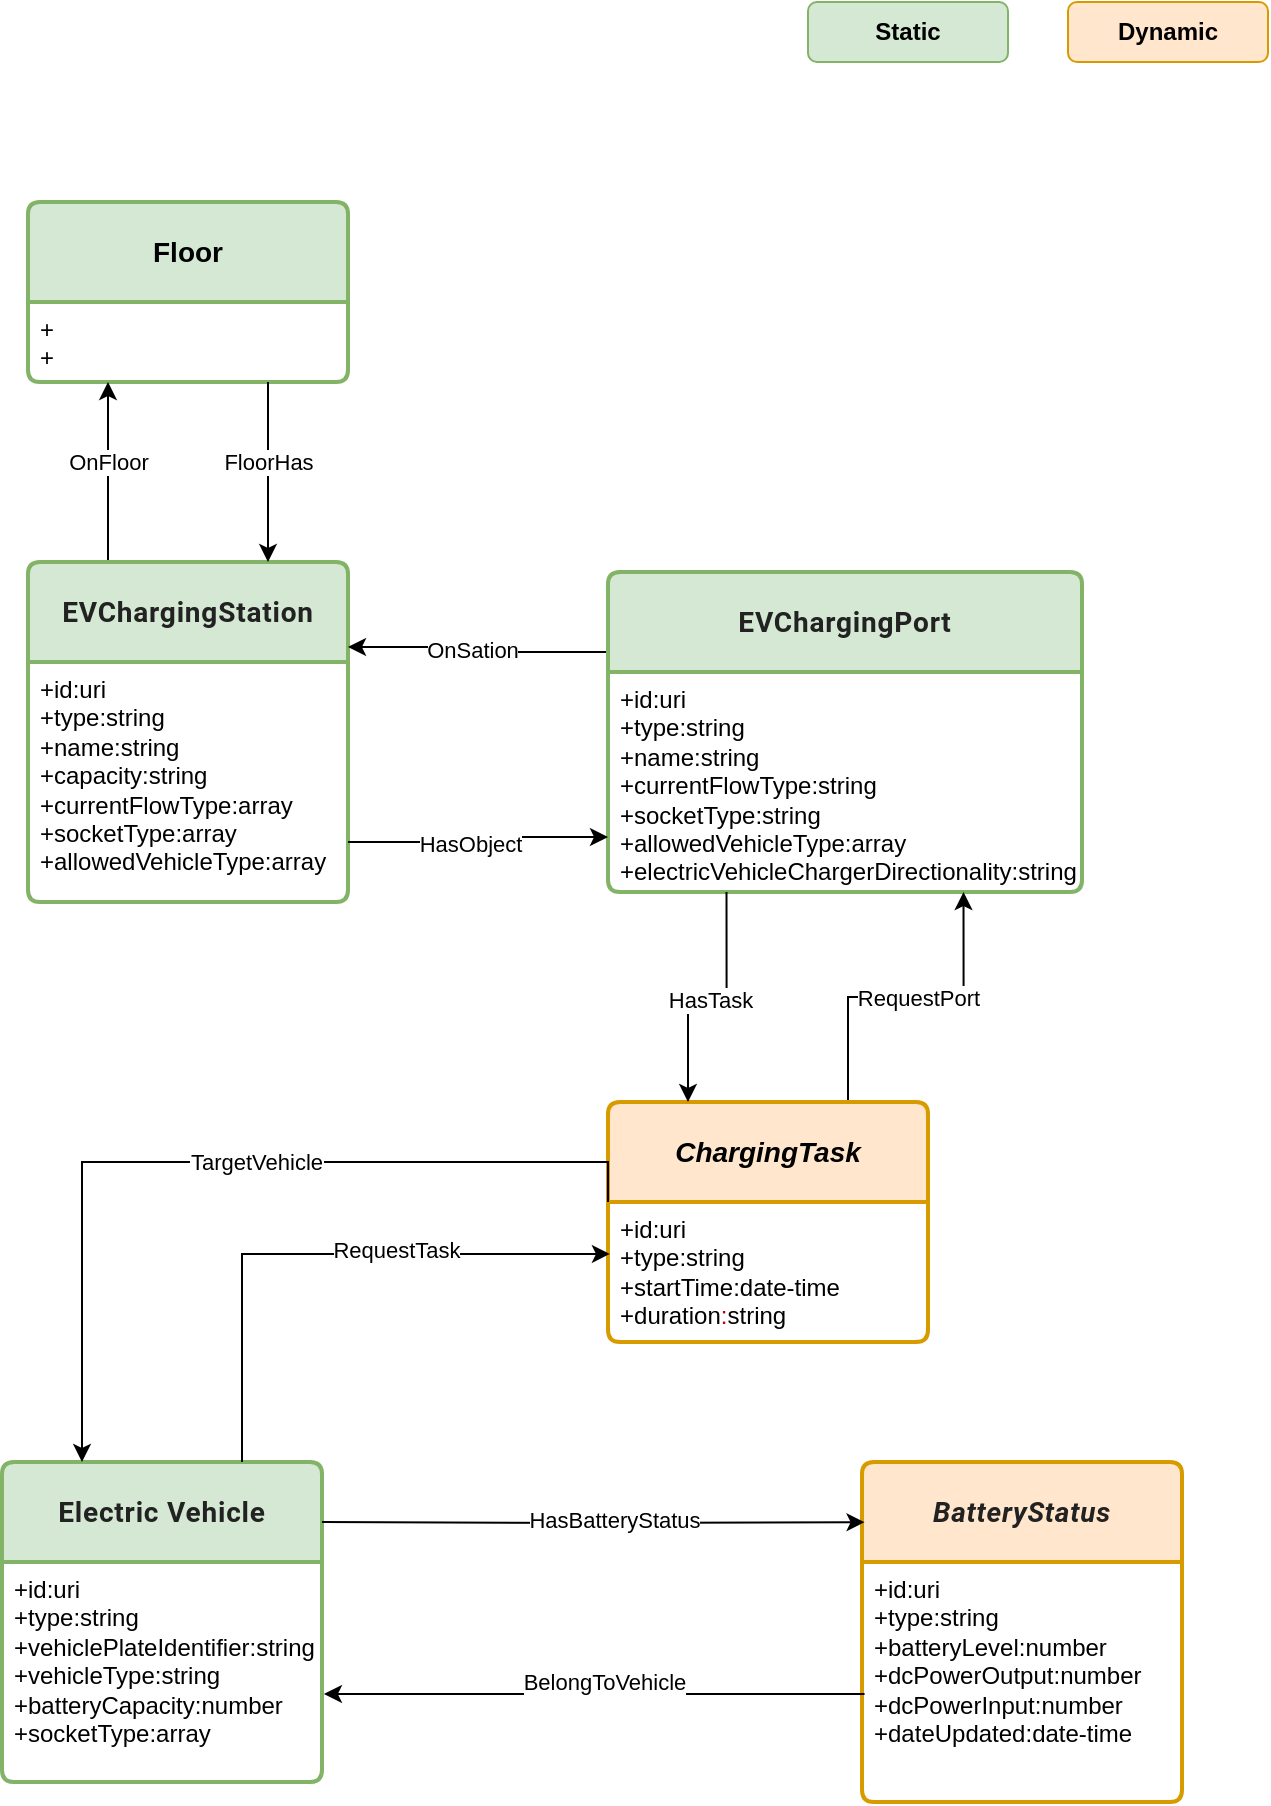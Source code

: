 <mxfile version="27.0.4">
  <diagram name="第 1 页" id="2e9wywPAl8YNgeacAOSW">
    <mxGraphModel dx="542" dy="277" grid="1" gridSize="10" guides="1" tooltips="1" connect="1" arrows="1" fold="1" page="1" pageScale="1" pageWidth="827" pageHeight="1169" math="0" shadow="0">
      <root>
        <mxCell id="0" />
        <mxCell id="1" parent="0" />
        <mxCell id="8s0QgIOhgteTXl5FFG2F-1" value="&lt;b&gt;Floor&lt;/b&gt;" style="swimlane;childLayout=stackLayout;horizontal=1;startSize=50;horizontalStack=0;rounded=1;fontSize=14;fontStyle=0;strokeWidth=2;resizeParent=0;resizeLast=1;shadow=0;dashed=0;align=center;arcSize=4;whiteSpace=wrap;html=1;fillColor=#d5e8d4;strokeColor=#82b366;" vertex="1" parent="1">
          <mxGeometry x="183" y="120" width="160" height="90" as="geometry" />
        </mxCell>
        <mxCell id="8s0QgIOhgteTXl5FFG2F-2" value="+&lt;br&gt;+" style="align=left;strokeColor=none;fillColor=none;spacingLeft=4;spacingRight=4;fontSize=12;verticalAlign=top;resizable=0;rotatable=0;part=1;html=1;whiteSpace=wrap;" vertex="1" parent="8s0QgIOhgteTXl5FFG2F-1">
          <mxGeometry y="50" width="160" height="40" as="geometry" />
        </mxCell>
        <mxCell id="8s0QgIOhgteTXl5FFG2F-33" style="edgeStyle=orthogonalEdgeStyle;rounded=0;orthogonalLoop=1;jettySize=auto;html=1;entryX=0.5;entryY=1;entryDx=0;entryDy=0;" edge="1" parent="8s0QgIOhgteTXl5FFG2F-1" source="8s0QgIOhgteTXl5FFG2F-1" target="8s0QgIOhgteTXl5FFG2F-2">
          <mxGeometry relative="1" as="geometry" />
        </mxCell>
        <mxCell id="8s0QgIOhgteTXl5FFG2F-30" style="edgeStyle=orthogonalEdgeStyle;rounded=0;orthogonalLoop=1;jettySize=auto;html=1;exitX=0.25;exitY=0;exitDx=0;exitDy=0;entryX=0.25;entryY=1;entryDx=0;entryDy=0;" edge="1" parent="1" source="8s0QgIOhgteTXl5FFG2F-3" target="8s0QgIOhgteTXl5FFG2F-2">
          <mxGeometry relative="1" as="geometry" />
        </mxCell>
        <mxCell id="8s0QgIOhgteTXl5FFG2F-3" value="&lt;span style=&quot;color: rgb(34, 34, 34); font-family: &amp;quot;Google Sans&amp;quot;, Roboto, RobotoDraft, Helvetica, Arial, sans-serif; font-weight: 700; letter-spacing: 0.4px; text-align: start; white-space: pre;&quot;&gt;EVChargingStation&lt;/span&gt;" style="swimlane;childLayout=stackLayout;horizontal=1;startSize=50;horizontalStack=0;rounded=1;fontSize=14;fontStyle=0;strokeWidth=2;resizeParent=0;resizeLast=1;shadow=0;dashed=0;align=center;arcSize=4;whiteSpace=wrap;html=1;fillColor=#d5e8d4;strokeColor=#82b366;" vertex="1" parent="1">
          <mxGeometry x="183" y="300" width="160" height="170" as="geometry" />
        </mxCell>
        <mxCell id="8s0QgIOhgteTXl5FFG2F-4" value="+id:uri&lt;br&gt;+type:string&lt;br&gt;+name:string&lt;div&gt;&lt;div&gt;+capacity:string&lt;/div&gt;&lt;div&gt;+currentFlowType:&lt;span style=&quot;background-color: transparent; color: light-dark(rgb(0, 0, 0), rgb(255, 255, 255));&quot;&gt;array&lt;/span&gt;&lt;/div&gt;&lt;div&gt;+socketType:array&lt;/div&gt;&lt;div&gt;+allowedVehicleType:&lt;span style=&quot;background-color: transparent; color: light-dark(rgb(0, 0, 0), rgb(255, 255, 255));&quot;&gt;array&lt;/span&gt;&lt;/div&gt;&lt;div&gt;&lt;br&gt;&lt;/div&gt;&lt;/div&gt;" style="align=left;strokeColor=none;fillColor=none;spacingLeft=4;spacingRight=4;fontSize=12;verticalAlign=top;resizable=0;rotatable=0;part=1;html=1;whiteSpace=wrap;" vertex="1" parent="8s0QgIOhgteTXl5FFG2F-3">
          <mxGeometry y="50" width="160" height="120" as="geometry" />
        </mxCell>
        <mxCell id="8s0QgIOhgteTXl5FFG2F-32" style="edgeStyle=orthogonalEdgeStyle;rounded=0;orthogonalLoop=1;jettySize=auto;html=1;exitX=0;exitY=0.25;exitDx=0;exitDy=0;entryX=1;entryY=0.25;entryDx=0;entryDy=0;" edge="1" parent="1" source="8s0QgIOhgteTXl5FFG2F-7" target="8s0QgIOhgteTXl5FFG2F-3">
          <mxGeometry relative="1" as="geometry" />
        </mxCell>
        <mxCell id="8s0QgIOhgteTXl5FFG2F-46" value="OnSation" style="edgeLabel;html=1;align=center;verticalAlign=middle;resizable=0;points=[];" vertex="1" connectable="0" parent="8s0QgIOhgteTXl5FFG2F-32">
          <mxGeometry x="0.061" y="1" relative="1" as="geometry">
            <mxPoint as="offset" />
          </mxGeometry>
        </mxCell>
        <mxCell id="8s0QgIOhgteTXl5FFG2F-7" value="&lt;span style=&quot;color: rgb(34, 34, 34); font-family: &amp;quot;Google Sans&amp;quot;, Roboto, RobotoDraft, Helvetica, Arial, sans-serif; font-weight: 700; letter-spacing: 0.4px; text-align: start; white-space: pre;&quot;&gt;EVChargingPort&lt;/span&gt;" style="swimlane;childLayout=stackLayout;horizontal=1;startSize=50;horizontalStack=0;rounded=1;fontSize=14;fontStyle=0;strokeWidth=2;resizeParent=0;resizeLast=1;shadow=0;dashed=0;align=center;arcSize=4;whiteSpace=wrap;html=1;fillColor=#d5e8d4;strokeColor=#82b366;" vertex="1" parent="1">
          <mxGeometry x="473" y="305" width="237" height="160" as="geometry" />
        </mxCell>
        <mxCell id="8s0QgIOhgteTXl5FFG2F-8" value="+id:uri&lt;br&gt;+type:string&lt;br&gt;+name:string&lt;div&gt;&lt;div&gt;&lt;span style=&quot;background-color: transparent; color: light-dark(rgb(0, 0, 0), rgb(255, 255, 255));&quot;&gt;+currentFlowType:&lt;/span&gt;&lt;span style=&quot;background-color: transparent; color: light-dark(rgb(0, 0, 0), rgb(255, 255, 255));&quot;&gt;string&lt;/span&gt;&lt;/div&gt;&lt;div&gt;+socketType:&lt;span style=&quot;background-color: transparent; color: light-dark(rgb(0, 0, 0), rgb(255, 255, 255));&quot;&gt;string&lt;/span&gt;&lt;/div&gt;&lt;div&gt;&lt;div&gt;+allowedVehicleType:&lt;span style=&quot;background-color: transparent; color: light-dark(rgb(0, 0, 0), rgb(255, 255, 255));&quot;&gt;array&lt;/span&gt;&lt;/div&gt;&lt;div&gt;&lt;div&gt;+electricVehicleChargerDirectionality:&lt;span style=&quot;background-color: transparent;&quot;&gt;string&lt;/span&gt;&lt;/div&gt;&lt;/div&gt;&lt;/div&gt;&lt;/div&gt;" style="align=left;strokeColor=none;fillColor=none;spacingLeft=4;spacingRight=4;fontSize=12;verticalAlign=top;resizable=0;rotatable=0;part=1;html=1;whiteSpace=wrap;" vertex="1" parent="8s0QgIOhgteTXl5FFG2F-7">
          <mxGeometry y="50" width="237" height="110" as="geometry" />
        </mxCell>
        <mxCell id="8s0QgIOhgteTXl5FFG2F-9" value="&lt;span style=&quot;color: rgb(34, 34, 34); font-family: &amp;quot;Google Sans&amp;quot;, Roboto, RobotoDraft, Helvetica, Arial, sans-serif; font-weight: 700; letter-spacing: 0.4px; text-align: start; white-space: pre;&quot;&gt;Electric Vehicle&lt;/span&gt;" style="swimlane;childLayout=stackLayout;horizontal=1;startSize=50;horizontalStack=0;rounded=1;fontSize=14;fontStyle=0;strokeWidth=2;resizeParent=0;resizeLast=1;shadow=0;dashed=0;align=center;arcSize=4;whiteSpace=wrap;html=1;fillColor=#d5e8d4;strokeColor=#82b366;" vertex="1" parent="1">
          <mxGeometry x="170" y="750" width="160" height="160" as="geometry" />
        </mxCell>
        <mxCell id="8s0QgIOhgteTXl5FFG2F-10" value="+id:uri&lt;br&gt;+type:string&lt;br&gt;&lt;div&gt;&lt;div&gt;&lt;span style=&quot;background-color: transparent;&quot;&gt;+vehiclePlateIdentifier:&lt;/span&gt;&lt;span style=&quot;background-color: transparent;&quot;&gt;string&lt;/span&gt;&lt;/div&gt;&lt;div&gt;&lt;span style=&quot;background-color: transparent; color: light-dark(rgb(0, 0, 0), rgb(255, 255, 255));&quot;&gt;+vehicleType:&lt;/span&gt;&lt;span style=&quot;background-color: transparent; color: light-dark(rgb(0, 0, 0), rgb(255, 255, 255));&quot;&gt;string&lt;/span&gt;&lt;/div&gt;&lt;/div&gt;&lt;div&gt;&lt;div&gt;&lt;span style=&quot;background-color: transparent;&quot;&gt;+batteryCapacity:&lt;/span&gt;&lt;span style=&quot;background-color: transparent; color: light-dark(rgb(0, 0, 0), rgb(255, 255, 255));&quot;&gt;number&lt;/span&gt;&lt;/div&gt;&lt;/div&gt;&lt;div&gt;+socketType:&lt;span style=&quot;background-color: transparent; color: light-dark(rgb(0, 0, 0), rgb(255, 255, 255));&quot;&gt;array&lt;/span&gt;&lt;/div&gt;&lt;div&gt;&lt;span style=&quot;background-color: transparent;&quot;&gt;&lt;br&gt;&lt;/span&gt;&lt;/div&gt;" style="align=left;strokeColor=none;fillColor=none;spacingLeft=4;spacingRight=4;fontSize=12;verticalAlign=top;resizable=0;rotatable=0;part=1;html=1;whiteSpace=wrap;" vertex="1" parent="8s0QgIOhgteTXl5FFG2F-9">
          <mxGeometry y="50" width="160" height="110" as="geometry" />
        </mxCell>
        <mxCell id="8s0QgIOhgteTXl5FFG2F-11" value="&lt;span style=&quot;color: rgb(34, 34, 34); font-family: &amp;quot;Google Sans&amp;quot;, Roboto, RobotoDraft, Helvetica, Arial, sans-serif; font-weight: 700; letter-spacing: 0.4px; text-align: start; white-space: pre;&quot;&gt;&lt;i&gt;BatteryStatus&lt;/i&gt;&lt;/span&gt;" style="swimlane;childLayout=stackLayout;horizontal=1;startSize=50;horizontalStack=0;rounded=1;fontSize=14;fontStyle=0;strokeWidth=2;resizeParent=0;resizeLast=1;shadow=0;dashed=0;align=center;arcSize=4;whiteSpace=wrap;html=1;fillColor=#ffe6cc;strokeColor=#d79b00;" vertex="1" parent="1">
          <mxGeometry x="600" y="750" width="160" height="170" as="geometry" />
        </mxCell>
        <mxCell id="8s0QgIOhgteTXl5FFG2F-12" value="+id:uri&lt;br&gt;+type:string&lt;br&gt;&lt;div&gt;&lt;div&gt;&lt;span style=&quot;background-color: transparent;&quot;&gt;+batteryLevel:&lt;/span&gt;&lt;span style=&quot;background-color: transparent;&quot;&gt;number&lt;/span&gt;&lt;/div&gt;&lt;div&gt;+dcPowerOutput:&lt;span style=&quot;background-color: transparent; color: light-dark(rgb(0, 0, 0), rgb(255, 255, 255));&quot;&gt;number&lt;/span&gt;&lt;/div&gt;&lt;div&gt;+dcPowerInput:&lt;span style=&quot;background-color: transparent;&quot;&gt;number&lt;/span&gt;&lt;/div&gt;&lt;/div&gt;&lt;div&gt;+dateUpdated:&lt;span style=&quot;background-color: transparent;&quot;&gt;date-time&lt;/span&gt;&lt;/div&gt;" style="align=left;strokeColor=none;fillColor=none;spacingLeft=4;spacingRight=4;fontSize=12;verticalAlign=top;resizable=0;rotatable=0;part=1;html=1;whiteSpace=wrap;" vertex="1" parent="8s0QgIOhgteTXl5FFG2F-11">
          <mxGeometry y="50" width="160" height="120" as="geometry" />
        </mxCell>
        <mxCell id="8s0QgIOhgteTXl5FFG2F-18" style="edgeStyle=orthogonalEdgeStyle;rounded=0;orthogonalLoop=1;jettySize=auto;html=1;entryX=1.006;entryY=0.6;entryDx=0;entryDy=0;entryPerimeter=0;exitX=0.008;exitY=0.55;exitDx=0;exitDy=0;exitPerimeter=0;" edge="1" parent="1" source="8s0QgIOhgteTXl5FFG2F-12" target="8s0QgIOhgteTXl5FFG2F-10">
          <mxGeometry relative="1" as="geometry">
            <mxPoint x="550" y="850" as="sourcePoint" />
            <Array as="points" />
          </mxGeometry>
        </mxCell>
        <mxCell id="8s0QgIOhgteTXl5FFG2F-58" value="BelongToVehicle" style="edgeLabel;html=1;align=center;verticalAlign=middle;resizable=0;points=[];" vertex="1" connectable="0" parent="8s0QgIOhgteTXl5FFG2F-18">
          <mxGeometry x="0.074" y="-2" relative="1" as="geometry">
            <mxPoint x="14" y="-4" as="offset" />
          </mxGeometry>
        </mxCell>
        <mxCell id="8s0QgIOhgteTXl5FFG2F-24" style="edgeStyle=orthogonalEdgeStyle;rounded=0;orthogonalLoop=1;jettySize=auto;html=1;exitX=0.75;exitY=0;exitDx=0;exitDy=0;entryX=0.75;entryY=1;entryDx=0;entryDy=0;" edge="1" parent="1" source="8s0QgIOhgteTXl5FFG2F-20" target="8s0QgIOhgteTXl5FFG2F-8">
          <mxGeometry relative="1" as="geometry" />
        </mxCell>
        <mxCell id="8s0QgIOhgteTXl5FFG2F-62" value="RequestPort" style="edgeLabel;html=1;align=center;verticalAlign=middle;resizable=0;points=[];" vertex="1" connectable="0" parent="8s0QgIOhgteTXl5FFG2F-24">
          <mxGeometry x="0.073" relative="1" as="geometry">
            <mxPoint as="offset" />
          </mxGeometry>
        </mxCell>
        <mxCell id="8s0QgIOhgteTXl5FFG2F-20" value="&lt;b&gt;&lt;i&gt;ChargingTask&lt;/i&gt;&lt;/b&gt;" style="swimlane;childLayout=stackLayout;horizontal=1;startSize=50;horizontalStack=0;rounded=1;fontSize=14;fontStyle=0;strokeWidth=2;resizeParent=0;resizeLast=1;shadow=0;dashed=0;align=center;arcSize=4;whiteSpace=wrap;html=1;fillColor=#ffe6cc;strokeColor=#d79b00;" vertex="1" parent="1">
          <mxGeometry x="473" y="570" width="160" height="120" as="geometry" />
        </mxCell>
        <mxCell id="8s0QgIOhgteTXl5FFG2F-21" value="+id:uri&lt;br&gt;+type:string&lt;br&gt;&lt;div&gt;&lt;div&gt;&lt;span style=&quot;background-color: transparent; color: light-dark(rgb(0, 0, 0), rgb(255, 255, 255));&quot;&gt;+startTime:&lt;/span&gt;&lt;span style=&quot;background-color: transparent; color: light-dark(rgb(0, 0, 0), rgb(255, 255, 255));&quot;&gt;date-time&lt;/span&gt;&lt;/div&gt;&lt;/div&gt;&lt;div&gt;+d&lt;span style=&quot;background-color: transparent;&quot;&gt;uration&lt;font color=&quot;rgba(0, 0, 0, 0)&quot;&gt;:&lt;/font&gt;&lt;/span&gt;&lt;span style=&quot;background-color: transparent; color: light-dark(rgb(0, 0, 0), rgb(255, 255, 255));&quot;&gt;string&lt;/span&gt;&lt;/div&gt;" style="align=left;strokeColor=none;fillColor=none;spacingLeft=4;spacingRight=4;fontSize=12;verticalAlign=top;resizable=0;rotatable=0;part=1;html=1;whiteSpace=wrap;" vertex="1" parent="8s0QgIOhgteTXl5FFG2F-20">
          <mxGeometry y="50" width="160" height="70" as="geometry" />
        </mxCell>
        <mxCell id="8s0QgIOhgteTXl5FFG2F-25" style="edgeStyle=orthogonalEdgeStyle;rounded=0;orthogonalLoop=1;jettySize=auto;html=1;exitX=0;exitY=0;exitDx=0;exitDy=0;entryX=0.25;entryY=0;entryDx=0;entryDy=0;" edge="1" parent="1" source="8s0QgIOhgteTXl5FFG2F-21" target="8s0QgIOhgteTXl5FFG2F-9">
          <mxGeometry relative="1" as="geometry" />
        </mxCell>
        <mxCell id="8s0QgIOhgteTXl5FFG2F-60" value="TargetVehicle" style="edgeLabel;html=1;align=center;verticalAlign=middle;resizable=0;points=[];" vertex="1" connectable="0" parent="8s0QgIOhgteTXl5FFG2F-25">
          <mxGeometry x="0.019" y="3" relative="1" as="geometry">
            <mxPoint x="24" y="-3" as="offset" />
          </mxGeometry>
        </mxCell>
        <mxCell id="8s0QgIOhgteTXl5FFG2F-28" style="edgeStyle=orthogonalEdgeStyle;rounded=0;orthogonalLoop=1;jettySize=auto;html=1;exitX=0.75;exitY=0;exitDx=0;exitDy=0;entryX=0.006;entryY=0.371;entryDx=0;entryDy=0;entryPerimeter=0;" edge="1" parent="1" source="8s0QgIOhgteTXl5FFG2F-9" target="8s0QgIOhgteTXl5FFG2F-21">
          <mxGeometry relative="1" as="geometry" />
        </mxCell>
        <mxCell id="8s0QgIOhgteTXl5FFG2F-59" value="RequestTask" style="edgeLabel;html=1;align=center;verticalAlign=middle;resizable=0;points=[];" vertex="1" connectable="0" parent="8s0QgIOhgteTXl5FFG2F-28">
          <mxGeometry x="0.113" y="2" relative="1" as="geometry">
            <mxPoint x="21" as="offset" />
          </mxGeometry>
        </mxCell>
        <mxCell id="8s0QgIOhgteTXl5FFG2F-29" style="edgeStyle=orthogonalEdgeStyle;rounded=0;orthogonalLoop=1;jettySize=auto;html=1;exitX=0.75;exitY=1;exitDx=0;exitDy=0;entryX=0.75;entryY=0;entryDx=0;entryDy=0;" edge="1" parent="1" source="8s0QgIOhgteTXl5FFG2F-2" target="8s0QgIOhgteTXl5FFG2F-3">
          <mxGeometry relative="1" as="geometry" />
        </mxCell>
        <mxCell id="8s0QgIOhgteTXl5FFG2F-38" value="OnFloor" style="edgeLabel;html=1;align=center;verticalAlign=middle;resizable=0;points=[];" vertex="1" connectable="0" parent="8s0QgIOhgteTXl5FFG2F-29">
          <mxGeometry x="-0.022" y="2" relative="1" as="geometry">
            <mxPoint x="-82" y="-4" as="offset" />
          </mxGeometry>
        </mxCell>
        <mxCell id="8s0QgIOhgteTXl5FFG2F-44" value="FloorHas" style="edgeLabel;html=1;align=center;verticalAlign=middle;resizable=0;points=[];" vertex="1" connectable="0" parent="8s0QgIOhgteTXl5FFG2F-29">
          <mxGeometry x="0.022" y="-8" relative="1" as="geometry">
            <mxPoint x="8" y="-6" as="offset" />
          </mxGeometry>
        </mxCell>
        <mxCell id="8s0QgIOhgteTXl5FFG2F-31" style="edgeStyle=orthogonalEdgeStyle;rounded=0;orthogonalLoop=1;jettySize=auto;html=1;exitX=1;exitY=0.75;exitDx=0;exitDy=0;entryX=0;entryY=0.75;entryDx=0;entryDy=0;" edge="1" parent="1" source="8s0QgIOhgteTXl5FFG2F-4" target="8s0QgIOhgteTXl5FFG2F-8">
          <mxGeometry relative="1" as="geometry" />
        </mxCell>
        <mxCell id="8s0QgIOhgteTXl5FFG2F-45" value="HasObject" style="edgeLabel;html=1;align=center;verticalAlign=middle;resizable=0;points=[];" vertex="1" connectable="0" parent="8s0QgIOhgteTXl5FFG2F-31">
          <mxGeometry x="-0.246" relative="1" as="geometry">
            <mxPoint x="11" y="1" as="offset" />
          </mxGeometry>
        </mxCell>
        <mxCell id="8s0QgIOhgteTXl5FFG2F-34" value="&lt;b&gt;Static&lt;/b&gt;" style="rounded=1;whiteSpace=wrap;html=1;fillColor=#d5e8d4;strokeColor=#82b366;" vertex="1" parent="1">
          <mxGeometry x="573" y="20" width="100" height="30" as="geometry" />
        </mxCell>
        <mxCell id="8s0QgIOhgteTXl5FFG2F-35" value="&lt;b&gt;Dynamic&lt;/b&gt;" style="rounded=1;whiteSpace=wrap;html=1;fillColor=#ffe6cc;strokeColor=#d79b00;" vertex="1" parent="1">
          <mxGeometry x="703" y="20" width="100" height="30" as="geometry" />
        </mxCell>
        <mxCell id="8s0QgIOhgteTXl5FFG2F-37" style="edgeStyle=orthogonalEdgeStyle;rounded=0;orthogonalLoop=1;jettySize=auto;html=1;exitX=0.25;exitY=1;exitDx=0;exitDy=0;entryX=0.25;entryY=0;entryDx=0;entryDy=0;" edge="1" parent="1" source="8s0QgIOhgteTXl5FFG2F-8" target="8s0QgIOhgteTXl5FFG2F-20">
          <mxGeometry relative="1" as="geometry" />
        </mxCell>
        <mxCell id="8s0QgIOhgteTXl5FFG2F-47" value="HasTask" style="edgeLabel;html=1;align=center;verticalAlign=middle;resizable=0;points=[];" vertex="1" connectable="0" parent="8s0QgIOhgteTXl5FFG2F-37">
          <mxGeometry x="-0.018" y="1" relative="1" as="geometry">
            <mxPoint as="offset" />
          </mxGeometry>
        </mxCell>
        <mxCell id="8s0QgIOhgteTXl5FFG2F-72" style="edgeStyle=orthogonalEdgeStyle;rounded=0;orthogonalLoop=1;jettySize=auto;html=1;entryX=0.008;entryY=0.177;entryDx=0;entryDy=0;entryPerimeter=0;" edge="1" parent="1" target="8s0QgIOhgteTXl5FFG2F-11">
          <mxGeometry relative="1" as="geometry">
            <mxPoint x="330" y="780" as="sourcePoint" />
          </mxGeometry>
        </mxCell>
        <mxCell id="8s0QgIOhgteTXl5FFG2F-73" value="HasBatteryStatus" style="edgeLabel;html=1;align=center;verticalAlign=middle;resizable=0;points=[];" vertex="1" connectable="0" parent="8s0QgIOhgteTXl5FFG2F-72">
          <mxGeometry x="0.074" y="1" relative="1" as="geometry">
            <mxPoint as="offset" />
          </mxGeometry>
        </mxCell>
      </root>
    </mxGraphModel>
  </diagram>
</mxfile>
